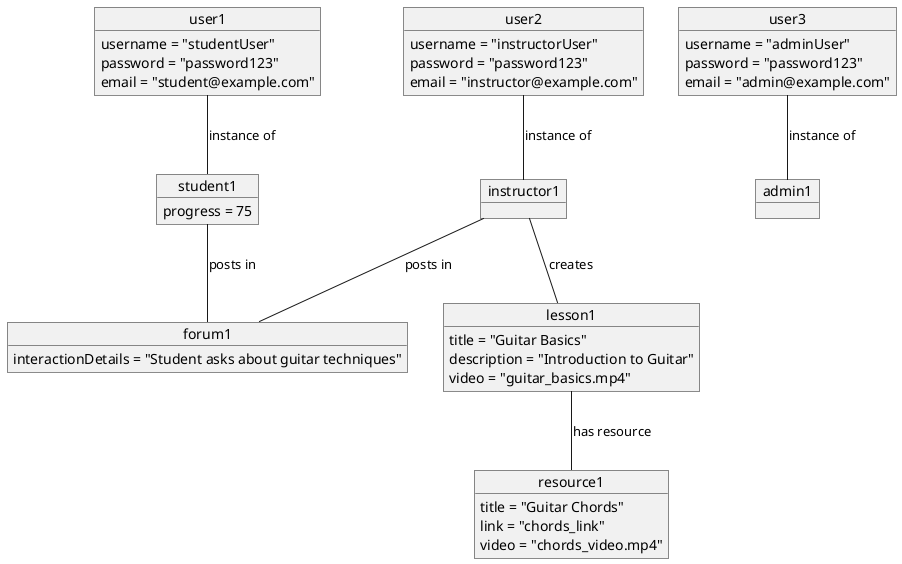@startuml
' Exemplu de diagramă de obiecte bazată pe diagrama de clase

object user1 {
  username = "studentUser"
  password = "password123"
  email = "student@example.com"
}

object user2 {
  username = "instructorUser"
  password = "password123"
  email = "instructor@example.com"
}

object user3 {
  username = "adminUser"
  password = "password123"
  email = "admin@example.com"
}

object student1 {
  progress = 75
}

object instructor1 {
}

object admin1 {
}

object lesson1 {
  title = "Guitar Basics"
  description = "Introduction to Guitar"
  video = "guitar_basics.mp4"
}

object resource1 {
  title = "Guitar Chords"
  link = "chords_link"
  video = "chords_video.mp4"
}

object forum1 {
  interactionDetails = "Student asks about guitar techniques"
}

user1 -- student1 : "instance of"
user2 -- instructor1 : "instance of"
user3 -- admin1 : "instance of"

student1 -- forum1 : "posts in"
instructor1 -- forum1 : "posts in"

instructor1 -- lesson1 : "creates"
lesson1 -- resource1 : "has resource"
@enduml

